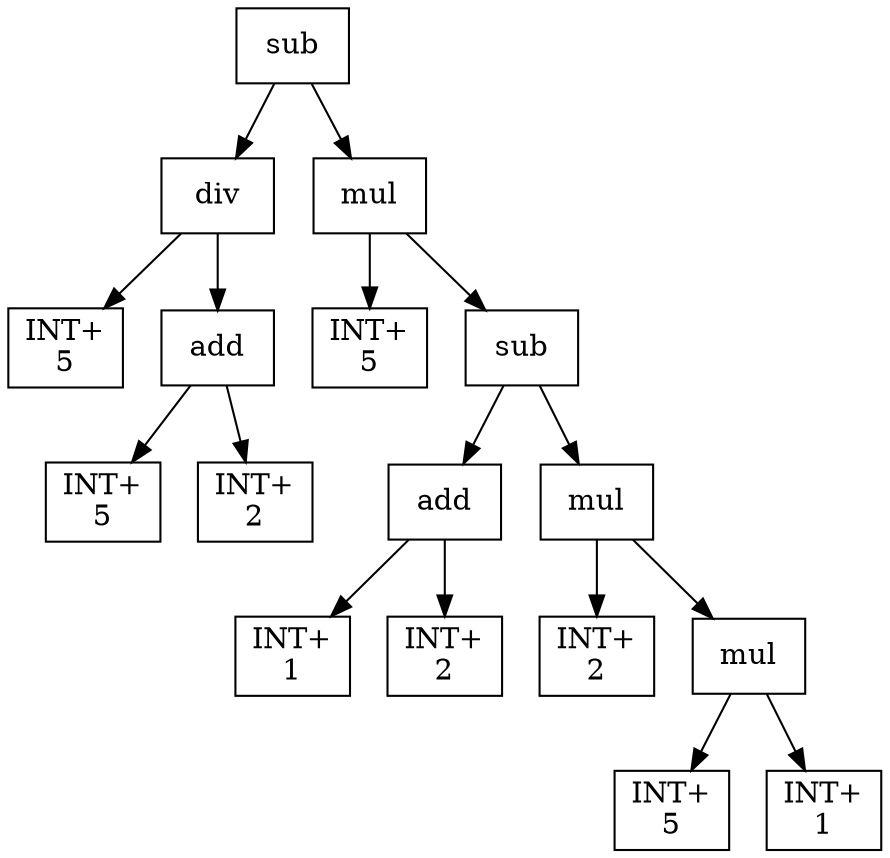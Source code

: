 digraph expr {
  node [shape=box];
  n1 [label="sub"];
  n2 [label="div"];
  n3 [label="INT+\n5"];
  n4 [label="add"];
  n5 [label="INT+\n5"];
  n6 [label="INT+\n2"];
  n4 -> n5;
  n4 -> n6;
  n2 -> n3;
  n2 -> n4;
  n7 [label="mul"];
  n8 [label="INT+\n5"];
  n9 [label="sub"];
  n10 [label="add"];
  n11 [label="INT+\n1"];
  n12 [label="INT+\n2"];
  n10 -> n11;
  n10 -> n12;
  n13 [label="mul"];
  n14 [label="INT+\n2"];
  n15 [label="mul"];
  n16 [label="INT+\n5"];
  n17 [label="INT+\n1"];
  n15 -> n16;
  n15 -> n17;
  n13 -> n14;
  n13 -> n15;
  n9 -> n10;
  n9 -> n13;
  n7 -> n8;
  n7 -> n9;
  n1 -> n2;
  n1 -> n7;
}